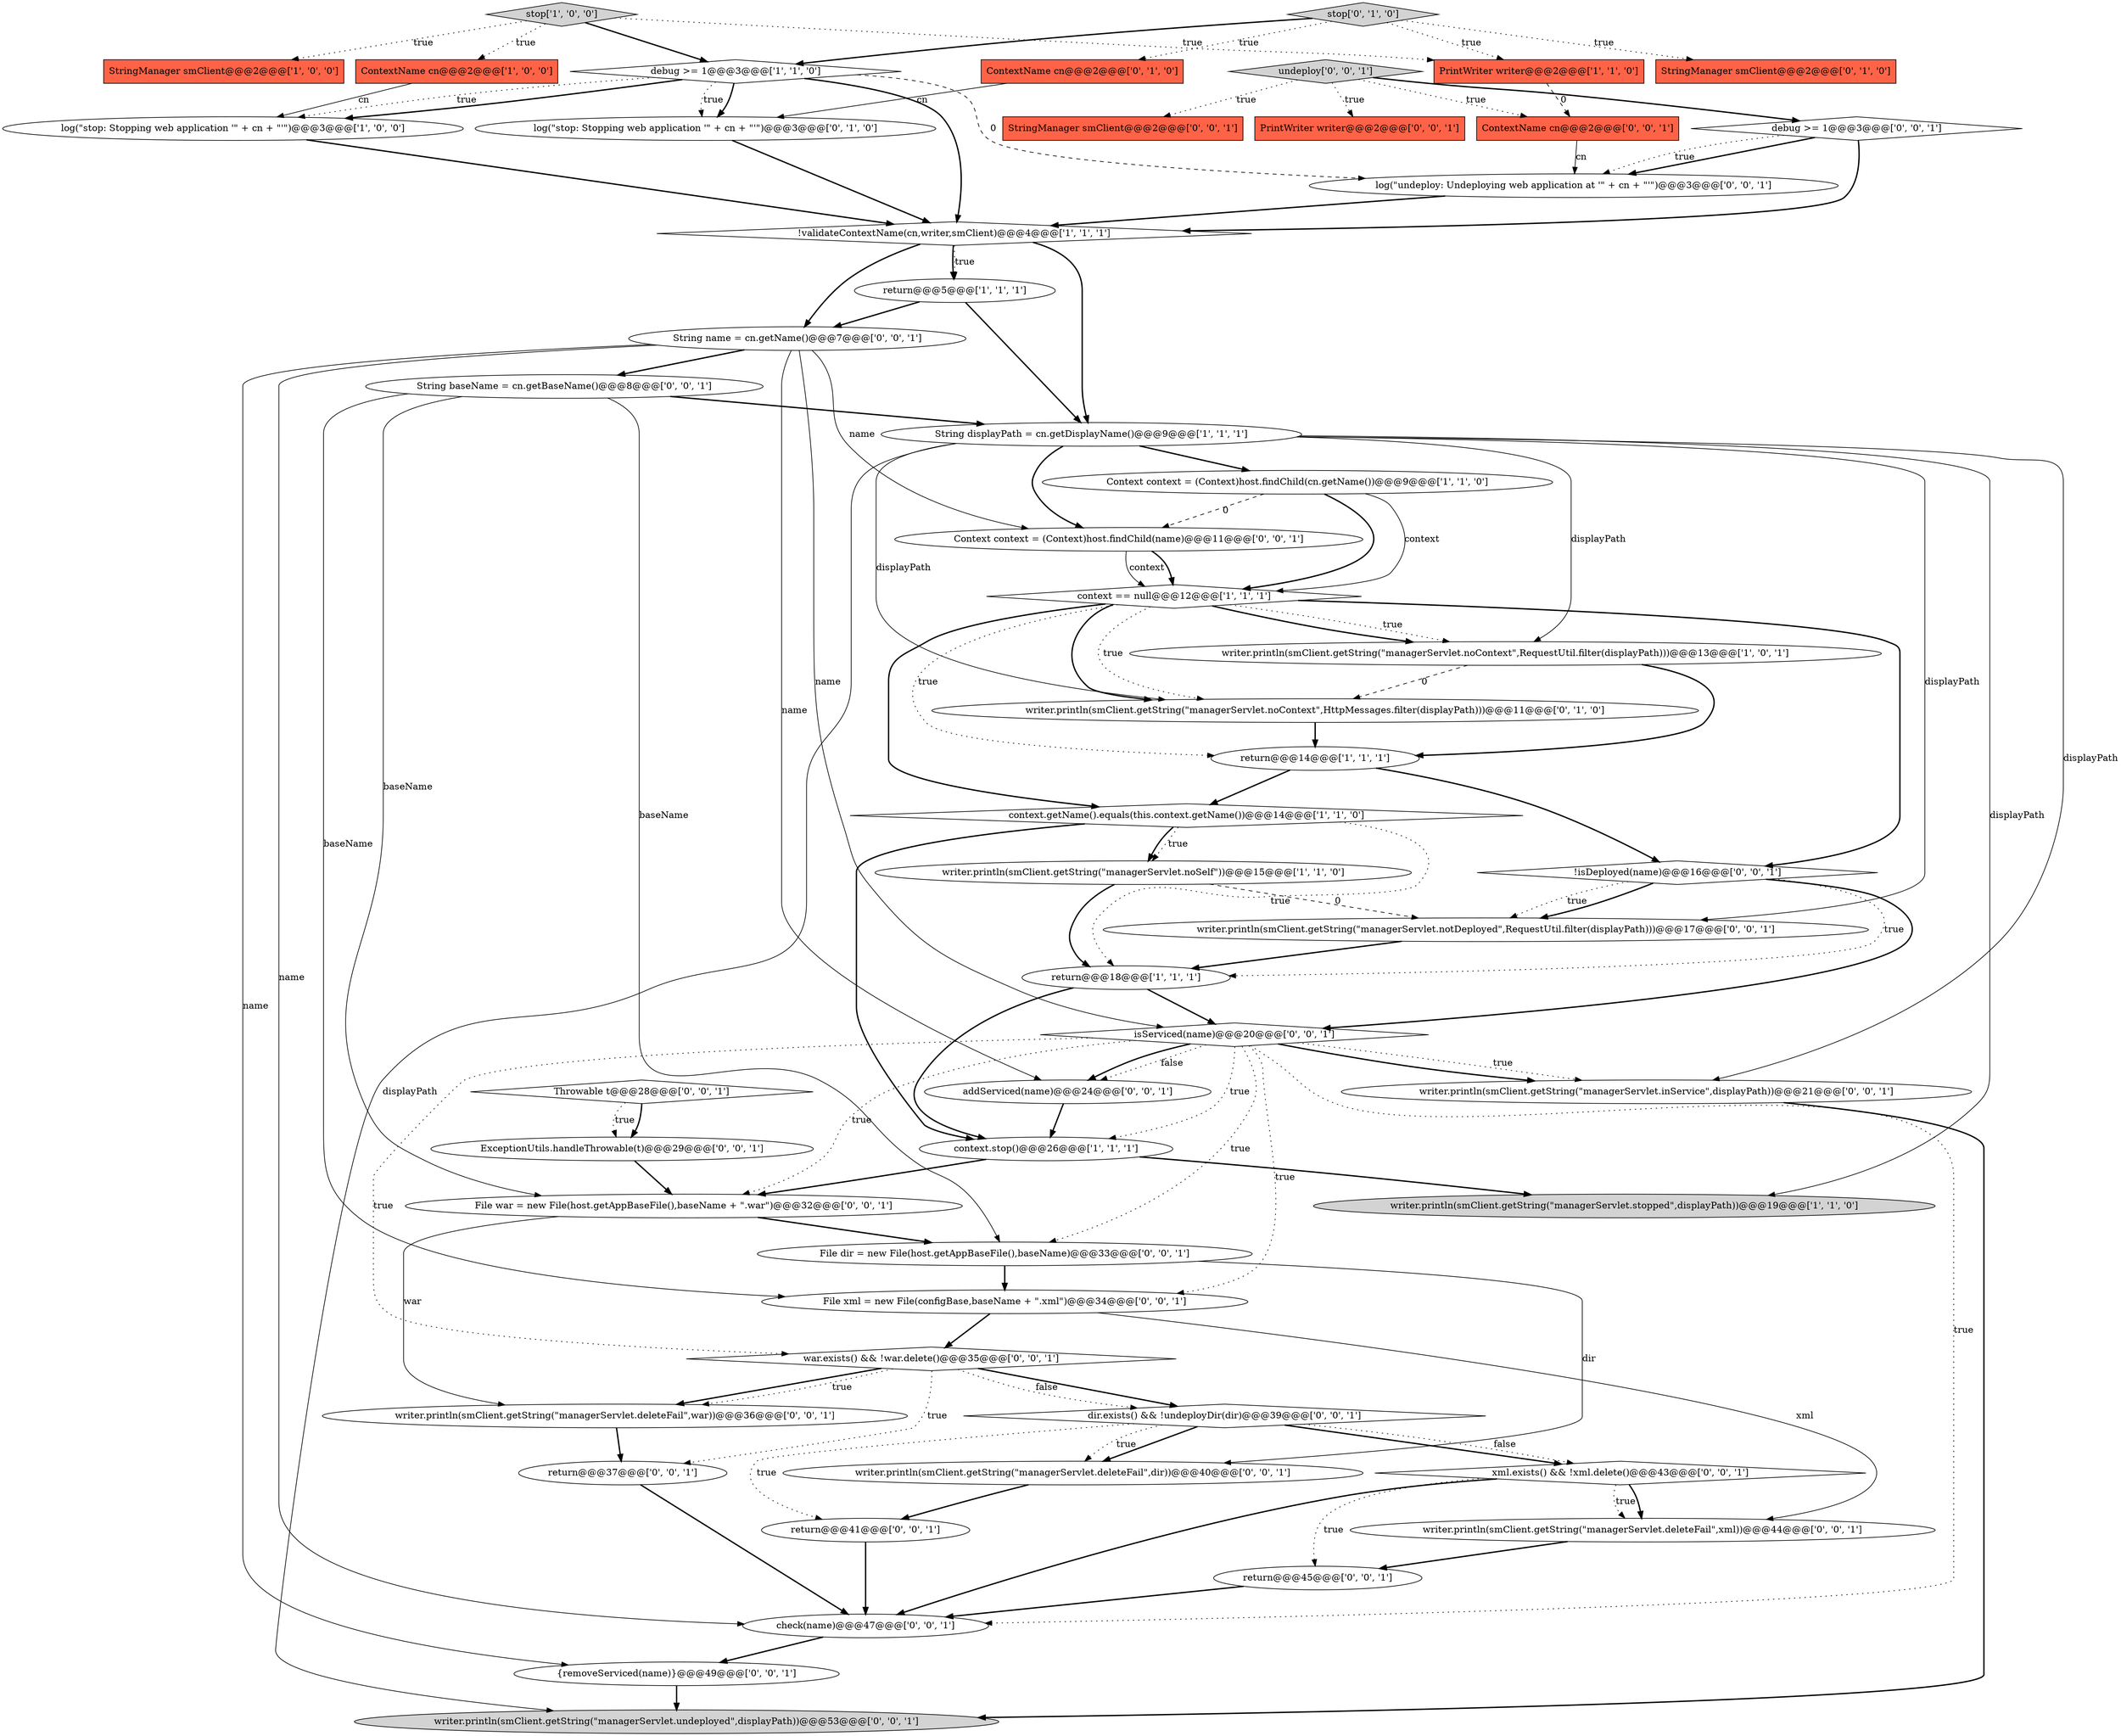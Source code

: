 digraph {
13 [style = filled, label = "return@@@5@@@['1', '1', '1']", fillcolor = white, shape = ellipse image = "AAA0AAABBB1BBB"];
22 [style = filled, label = "writer.println(smClient.getString(\"managerServlet.noContext\",HttpMessages.filter(displayPath)))@@@11@@@['0', '1', '0']", fillcolor = white, shape = ellipse image = "AAA1AAABBB2BBB"];
40 [style = filled, label = "StringManager smClient@@@2@@@['0', '0', '1']", fillcolor = tomato, shape = box image = "AAA0AAABBB3BBB"];
37 [style = filled, label = "!isDeployed(name)@@@16@@@['0', '0', '1']", fillcolor = white, shape = diamond image = "AAA0AAABBB3BBB"];
47 [style = filled, label = "xml.exists() && !xml.delete()@@@43@@@['0', '0', '1']", fillcolor = white, shape = diamond image = "AAA0AAABBB3BBB"];
14 [style = filled, label = "!validateContextName(cn,writer,smClient)@@@4@@@['1', '1', '1']", fillcolor = white, shape = diamond image = "AAA0AAABBB1BBB"];
42 [style = filled, label = "writer.println(smClient.getString(\"managerServlet.deleteFail\",dir))@@@40@@@['0', '0', '1']", fillcolor = white, shape = ellipse image = "AAA0AAABBB3BBB"];
29 [style = filled, label = "undeploy['0', '0', '1']", fillcolor = lightgray, shape = diamond image = "AAA0AAABBB3BBB"];
48 [style = filled, label = "writer.println(smClient.getString(\"managerServlet.deleteFail\",xml))@@@44@@@['0', '0', '1']", fillcolor = white, shape = ellipse image = "AAA0AAABBB3BBB"];
26 [style = filled, label = "File war = new File(host.getAppBaseFile(),baseName + \".war\")@@@32@@@['0', '0', '1']", fillcolor = white, shape = ellipse image = "AAA0AAABBB3BBB"];
39 [style = filled, label = "PrintWriter writer@@@2@@@['0', '0', '1']", fillcolor = tomato, shape = box image = "AAA0AAABBB3BBB"];
1 [style = filled, label = "context == null@@@12@@@['1', '1', '1']", fillcolor = white, shape = diamond image = "AAA0AAABBB1BBB"];
53 [style = filled, label = "writer.println(smClient.getString(\"managerServlet.inService\",displayPath))@@@21@@@['0', '0', '1']", fillcolor = white, shape = ellipse image = "AAA0AAABBB3BBB"];
3 [style = filled, label = "stop['1', '0', '0']", fillcolor = lightgray, shape = diamond image = "AAA0AAABBB1BBB"];
5 [style = filled, label = "Context context = (Context)host.findChild(cn.getName())@@@9@@@['1', '1', '0']", fillcolor = white, shape = ellipse image = "AAA0AAABBB1BBB"];
25 [style = filled, label = "Context context = (Context)host.findChild(name)@@@11@@@['0', '0', '1']", fillcolor = white, shape = ellipse image = "AAA0AAABBB3BBB"];
17 [style = filled, label = "debug >= 1@@@3@@@['1', '1', '0']", fillcolor = white, shape = diamond image = "AAA0AAABBB1BBB"];
10 [style = filled, label = "context.stop()@@@26@@@['1', '1', '1']", fillcolor = white, shape = ellipse image = "AAA0AAABBB1BBB"];
35 [style = filled, label = "check(name)@@@47@@@['0', '0', '1']", fillcolor = white, shape = ellipse image = "AAA0AAABBB3BBB"];
46 [style = filled, label = "ContextName cn@@@2@@@['0', '0', '1']", fillcolor = tomato, shape = box image = "AAA0AAABBB3BBB"];
45 [style = filled, label = "String name = cn.getName()@@@7@@@['0', '0', '1']", fillcolor = white, shape = ellipse image = "AAA0AAABBB3BBB"];
33 [style = filled, label = "File dir = new File(host.getAppBaseFile(),baseName)@@@33@@@['0', '0', '1']", fillcolor = white, shape = ellipse image = "AAA0AAABBB3BBB"];
24 [style = filled, label = "return@@@41@@@['0', '0', '1']", fillcolor = white, shape = ellipse image = "AAA0AAABBB3BBB"];
32 [style = filled, label = "return@@@45@@@['0', '0', '1']", fillcolor = white, shape = ellipse image = "AAA0AAABBB3BBB"];
36 [style = filled, label = "String baseName = cn.getBaseName()@@@8@@@['0', '0', '1']", fillcolor = white, shape = ellipse image = "AAA0AAABBB3BBB"];
30 [style = filled, label = "Throwable t@@@28@@@['0', '0', '1']", fillcolor = white, shape = diamond image = "AAA0AAABBB3BBB"];
6 [style = filled, label = "log(\"stop: Stopping web application '\" + cn + \"'\")@@@3@@@['1', '0', '0']", fillcolor = white, shape = ellipse image = "AAA0AAABBB1BBB"];
19 [style = filled, label = "log(\"stop: Stopping web application '\" + cn + \"'\")@@@3@@@['0', '1', '0']", fillcolor = white, shape = ellipse image = "AAA0AAABBB2BBB"];
16 [style = filled, label = "String displayPath = cn.getDisplayName()@@@9@@@['1', '1', '1']", fillcolor = white, shape = ellipse image = "AAA0AAABBB1BBB"];
9 [style = filled, label = "StringManager smClient@@@2@@@['1', '0', '0']", fillcolor = tomato, shape = box image = "AAA0AAABBB1BBB"];
2 [style = filled, label = "ContextName cn@@@2@@@['1', '0', '0']", fillcolor = tomato, shape = box image = "AAA0AAABBB1BBB"];
11 [style = filled, label = "writer.println(smClient.getString(\"managerServlet.stopped\",displayPath))@@@19@@@['1', '1', '0']", fillcolor = lightgray, shape = ellipse image = "AAA0AAABBB1BBB"];
31 [style = filled, label = "log(\"undeploy: Undeploying web application at '\" + cn + \"'\")@@@3@@@['0', '0', '1']", fillcolor = white, shape = ellipse image = "AAA0AAABBB3BBB"];
15 [style = filled, label = "writer.println(smClient.getString(\"managerServlet.noContext\",RequestUtil.filter(displayPath)))@@@13@@@['1', '0', '1']", fillcolor = white, shape = ellipse image = "AAA0AAABBB1BBB"];
0 [style = filled, label = "return@@@18@@@['1', '1', '1']", fillcolor = white, shape = ellipse image = "AAA0AAABBB1BBB"];
44 [style = filled, label = "writer.println(smClient.getString(\"managerServlet.undeployed\",displayPath))@@@53@@@['0', '0', '1']", fillcolor = lightgray, shape = ellipse image = "AAA0AAABBB3BBB"];
43 [style = filled, label = "writer.println(smClient.getString(\"managerServlet.deleteFail\",war))@@@36@@@['0', '0', '1']", fillcolor = white, shape = ellipse image = "AAA0AAABBB3BBB"];
52 [style = filled, label = "dir.exists() && !undeployDir(dir)@@@39@@@['0', '0', '1']", fillcolor = white, shape = diamond image = "AAA0AAABBB3BBB"];
28 [style = filled, label = "File xml = new File(configBase,baseName + \".xml\")@@@34@@@['0', '0', '1']", fillcolor = white, shape = ellipse image = "AAA0AAABBB3BBB"];
41 [style = filled, label = "{removeServiced(name)}@@@49@@@['0', '0', '1']", fillcolor = white, shape = ellipse image = "AAA0AAABBB3BBB"];
8 [style = filled, label = "writer.println(smClient.getString(\"managerServlet.noSelf\"))@@@15@@@['1', '1', '0']", fillcolor = white, shape = ellipse image = "AAA0AAABBB1BBB"];
38 [style = filled, label = "war.exists() && !war.delete()@@@35@@@['0', '0', '1']", fillcolor = white, shape = diamond image = "AAA0AAABBB3BBB"];
51 [style = filled, label = "ExceptionUtils.handleThrowable(t)@@@29@@@['0', '0', '1']", fillcolor = white, shape = ellipse image = "AAA0AAABBB3BBB"];
4 [style = filled, label = "context.getName().equals(this.context.getName())@@@14@@@['1', '1', '0']", fillcolor = white, shape = diamond image = "AAA0AAABBB1BBB"];
12 [style = filled, label = "PrintWriter writer@@@2@@@['1', '1', '0']", fillcolor = tomato, shape = box image = "AAA0AAABBB1BBB"];
27 [style = filled, label = "debug >= 1@@@3@@@['0', '0', '1']", fillcolor = white, shape = diamond image = "AAA0AAABBB3BBB"];
18 [style = filled, label = "ContextName cn@@@2@@@['0', '1', '0']", fillcolor = tomato, shape = box image = "AAA0AAABBB2BBB"];
7 [style = filled, label = "return@@@14@@@['1', '1', '1']", fillcolor = white, shape = ellipse image = "AAA0AAABBB1BBB"];
21 [style = filled, label = "stop['0', '1', '0']", fillcolor = lightgray, shape = diamond image = "AAA0AAABBB2BBB"];
23 [style = filled, label = "writer.println(smClient.getString(\"managerServlet.notDeployed\",RequestUtil.filter(displayPath)))@@@17@@@['0', '0', '1']", fillcolor = white, shape = ellipse image = "AAA0AAABBB3BBB"];
49 [style = filled, label = "isServiced(name)@@@20@@@['0', '0', '1']", fillcolor = white, shape = diamond image = "AAA0AAABBB3BBB"];
50 [style = filled, label = "return@@@37@@@['0', '0', '1']", fillcolor = white, shape = ellipse image = "AAA0AAABBB3BBB"];
34 [style = filled, label = "addServiced(name)@@@24@@@['0', '0', '1']", fillcolor = white, shape = ellipse image = "AAA0AAABBB3BBB"];
20 [style = filled, label = "StringManager smClient@@@2@@@['0', '1', '0']", fillcolor = tomato, shape = box image = "AAA0AAABBB2BBB"];
30->51 [style = bold, label=""];
25->1 [style = solid, label="context"];
3->12 [style = dotted, label="true"];
13->45 [style = bold, label=""];
5->1 [style = solid, label="context"];
16->53 [style = solid, label="displayPath"];
36->33 [style = solid, label="baseName"];
49->28 [style = dotted, label="true"];
47->48 [style = dotted, label="true"];
45->35 [style = solid, label="name"];
5->1 [style = bold, label=""];
2->6 [style = solid, label="cn"];
16->44 [style = solid, label="displayPath"];
17->14 [style = bold, label=""];
4->8 [style = bold, label=""];
10->11 [style = bold, label=""];
38->50 [style = dotted, label="true"];
4->0 [style = dotted, label="true"];
53->44 [style = bold, label=""];
25->1 [style = bold, label=""];
1->37 [style = bold, label=""];
8->23 [style = dashed, label="0"];
3->17 [style = bold, label=""];
0->49 [style = bold, label=""];
29->39 [style = dotted, label="true"];
49->35 [style = dotted, label="true"];
34->10 [style = bold, label=""];
7->37 [style = bold, label=""];
49->53 [style = dotted, label="true"];
16->5 [style = bold, label=""];
38->52 [style = bold, label=""];
1->22 [style = bold, label=""];
45->49 [style = solid, label="name"];
24->35 [style = bold, label=""];
36->16 [style = bold, label=""];
36->28 [style = solid, label="baseName"];
43->50 [style = bold, label=""];
1->15 [style = dotted, label="true"];
21->18 [style = dotted, label="true"];
16->25 [style = bold, label=""];
28->38 [style = bold, label=""];
41->44 [style = bold, label=""];
1->7 [style = dotted, label="true"];
49->53 [style = bold, label=""];
14->13 [style = bold, label=""];
45->34 [style = solid, label="name"];
14->45 [style = bold, label=""];
26->43 [style = solid, label="war"];
15->7 [style = bold, label=""];
21->20 [style = dotted, label="true"];
47->32 [style = dotted, label="true"];
38->43 [style = bold, label=""];
16->15 [style = solid, label="displayPath"];
45->25 [style = solid, label="name"];
6->14 [style = bold, label=""];
49->34 [style = dotted, label="false"];
17->6 [style = bold, label=""];
50->35 [style = bold, label=""];
5->25 [style = dashed, label="0"];
1->15 [style = bold, label=""];
1->4 [style = bold, label=""];
19->14 [style = bold, label=""];
3->9 [style = dotted, label="true"];
31->14 [style = bold, label=""];
48->32 [style = bold, label=""];
10->26 [style = bold, label=""];
29->27 [style = bold, label=""];
42->24 [style = bold, label=""];
14->16 [style = bold, label=""];
46->31 [style = solid, label="cn"];
35->41 [style = bold, label=""];
8->0 [style = bold, label=""];
16->22 [style = solid, label="displayPath"];
52->24 [style = dotted, label="true"];
17->19 [style = bold, label=""];
26->33 [style = bold, label=""];
37->23 [style = dotted, label="true"];
47->35 [style = bold, label=""];
23->0 [style = bold, label=""];
47->48 [style = bold, label=""];
33->42 [style = solid, label="dir"];
49->33 [style = dotted, label="true"];
14->13 [style = dotted, label="true"];
13->16 [style = bold, label=""];
38->43 [style = dotted, label="true"];
4->10 [style = bold, label=""];
37->49 [style = bold, label=""];
17->31 [style = dashed, label="0"];
27->31 [style = bold, label=""];
52->47 [style = bold, label=""];
52->42 [style = bold, label=""];
51->26 [style = bold, label=""];
27->31 [style = dotted, label="true"];
17->19 [style = dotted, label="true"];
27->14 [style = bold, label=""];
15->22 [style = dashed, label="0"];
12->46 [style = dashed, label="0"];
29->46 [style = dotted, label="true"];
49->38 [style = dotted, label="true"];
1->22 [style = dotted, label="true"];
28->48 [style = solid, label="xml"];
45->41 [style = solid, label="name"];
37->0 [style = dotted, label="true"];
30->51 [style = dotted, label="true"];
21->17 [style = bold, label=""];
29->40 [style = dotted, label="true"];
33->28 [style = bold, label=""];
4->8 [style = dotted, label="true"];
0->10 [style = bold, label=""];
45->36 [style = bold, label=""];
16->11 [style = solid, label="displayPath"];
32->35 [style = bold, label=""];
49->10 [style = dotted, label="true"];
7->4 [style = bold, label=""];
52->47 [style = dotted, label="false"];
22->7 [style = bold, label=""];
3->2 [style = dotted, label="true"];
17->6 [style = dotted, label="true"];
36->26 [style = solid, label="baseName"];
49->26 [style = dotted, label="true"];
18->19 [style = solid, label="cn"];
16->23 [style = solid, label="displayPath"];
21->12 [style = dotted, label="true"];
49->34 [style = bold, label=""];
38->52 [style = dotted, label="false"];
37->23 [style = bold, label=""];
52->42 [style = dotted, label="true"];
}
